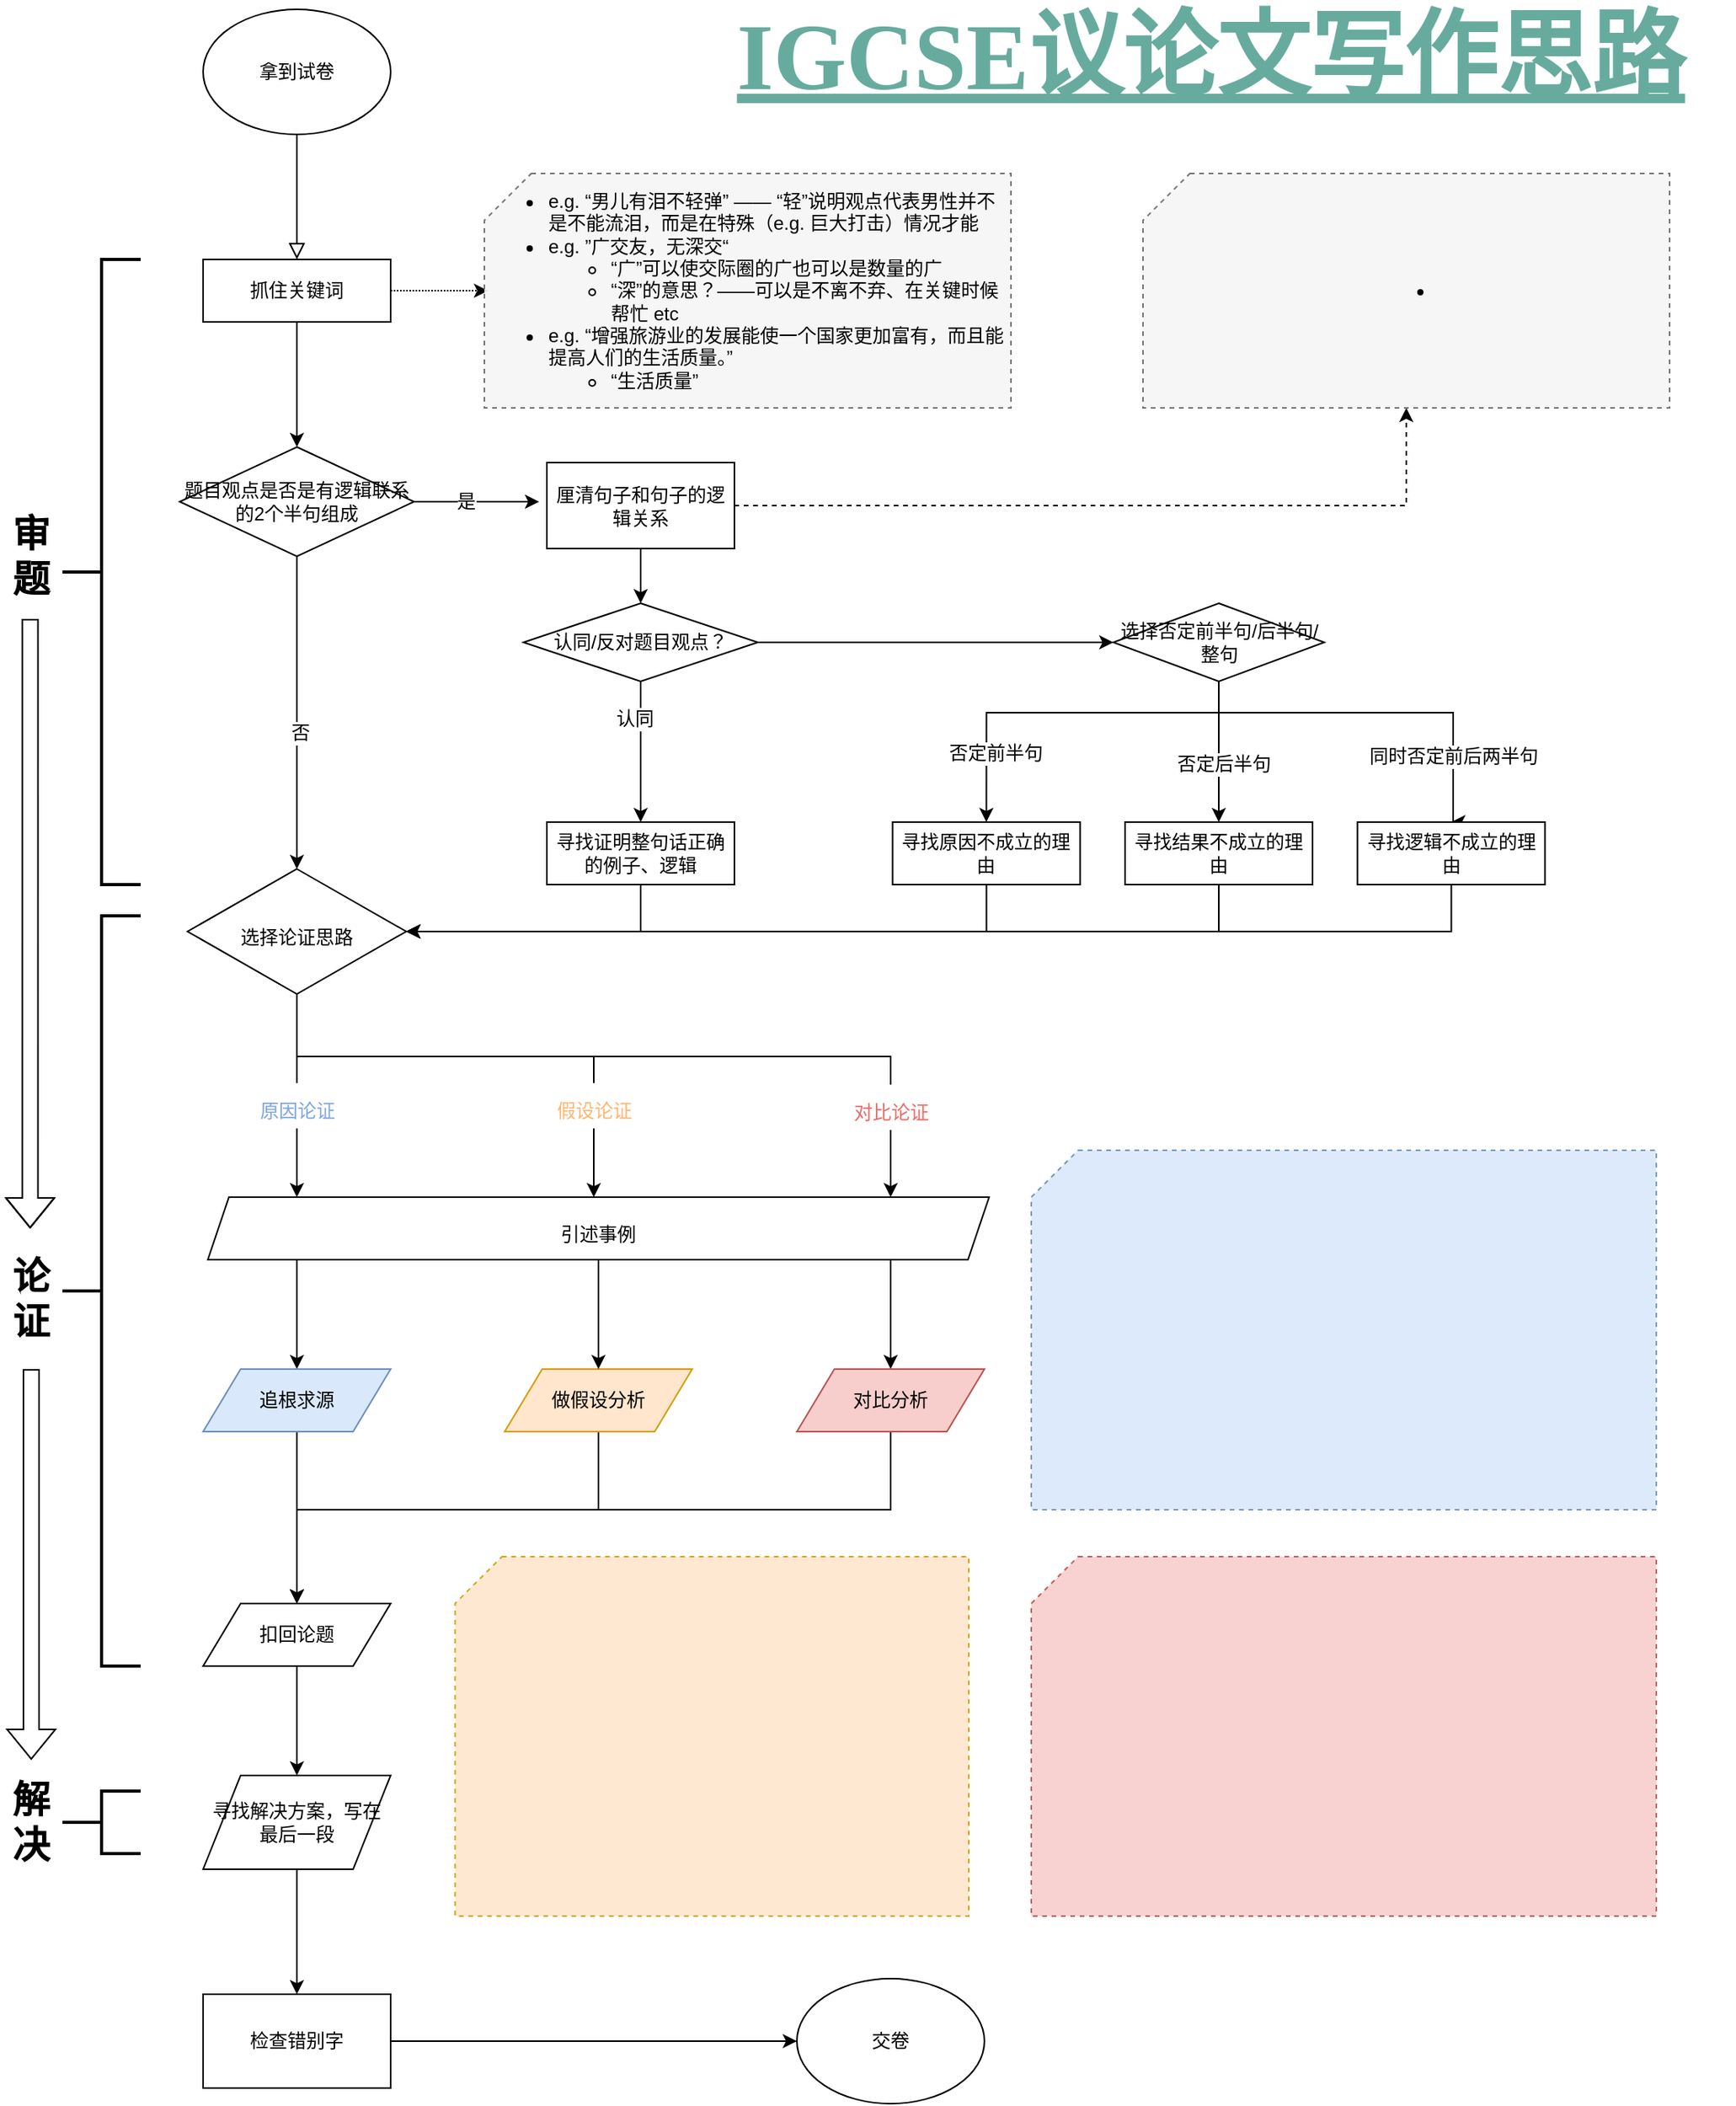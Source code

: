 <mxfile version="12.7.9" type="github">
  <diagram id="C5RBs43oDa-KdzZeNtuy" name="Page-1">
    <mxGraphModel dx="1774" dy="1056" grid="1" gridSize="10" guides="1" tooltips="1" connect="1" arrows="1" fold="1" page="1" pageScale="1" pageWidth="1169" pageHeight="1654" math="0" shadow="0">
      <root>
        <mxCell id="WIyWlLk6GJQsqaUBKTNV-0" />
        <mxCell id="WIyWlLk6GJQsqaUBKTNV-1" parent="WIyWlLk6GJQsqaUBKTNV-0" />
        <mxCell id="WIyWlLk6GJQsqaUBKTNV-2" value="" style="rounded=0;html=1;jettySize=auto;orthogonalLoop=1;fontSize=11;endArrow=block;endFill=0;endSize=8;strokeWidth=1;shadow=0;labelBackgroundColor=none;edgeStyle=orthogonalEdgeStyle;" parent="WIyWlLk6GJQsqaUBKTNV-1" edge="1">
          <mxGeometry relative="1" as="geometry">
            <mxPoint x="220" y="120" as="sourcePoint" />
            <mxPoint x="220" y="200" as="targetPoint" />
          </mxGeometry>
        </mxCell>
        <mxCell id="fNBgP7wJLayAHlmzlizY-0" value="拿到试卷" style="ellipse;whiteSpace=wrap;html=1;" vertex="1" parent="WIyWlLk6GJQsqaUBKTNV-1">
          <mxGeometry x="160" y="40" width="120" height="80" as="geometry" />
        </mxCell>
        <mxCell id="fNBgP7wJLayAHlmzlizY-6" value="" style="edgeStyle=orthogonalEdgeStyle;rounded=0;orthogonalLoop=1;jettySize=auto;html=1;" edge="1" parent="WIyWlLk6GJQsqaUBKTNV-1" source="fNBgP7wJLayAHlmzlizY-3">
          <mxGeometry relative="1" as="geometry">
            <mxPoint x="220" y="320" as="targetPoint" />
          </mxGeometry>
        </mxCell>
        <mxCell id="fNBgP7wJLayAHlmzlizY-138" style="edgeStyle=orthogonalEdgeStyle;rounded=0;orthogonalLoop=1;jettySize=auto;html=1;entryX=0.007;entryY=0.5;entryDx=0;entryDy=0;entryPerimeter=0;fontSize=12;fontColor=#EA6B66;dashed=1;dashPattern=1 1;" edge="1" parent="WIyWlLk6GJQsqaUBKTNV-1" source="fNBgP7wJLayAHlmzlizY-3" target="fNBgP7wJLayAHlmzlizY-136">
          <mxGeometry relative="1" as="geometry" />
        </mxCell>
        <mxCell id="fNBgP7wJLayAHlmzlizY-3" value="抓住关键词" style="rounded=0;whiteSpace=wrap;html=1;" vertex="1" parent="WIyWlLk6GJQsqaUBKTNV-1">
          <mxGeometry x="160" y="200" width="120" height="40" as="geometry" />
        </mxCell>
        <mxCell id="fNBgP7wJLayAHlmzlizY-9" value="" style="edgeStyle=orthogonalEdgeStyle;rounded=0;orthogonalLoop=1;jettySize=auto;html=1;" edge="1" parent="WIyWlLk6GJQsqaUBKTNV-1" source="fNBgP7wJLayAHlmzlizY-7">
          <mxGeometry relative="1" as="geometry">
            <mxPoint x="375.0" y="355" as="targetPoint" />
          </mxGeometry>
        </mxCell>
        <mxCell id="fNBgP7wJLayAHlmzlizY-14" value="是" style="text;html=1;align=center;verticalAlign=middle;resizable=0;points=[];labelBackgroundColor=#ffffff;" vertex="1" connectable="0" parent="fNBgP7wJLayAHlmzlizY-9">
          <mxGeometry x="-0.175" relative="1" as="geometry">
            <mxPoint as="offset" />
          </mxGeometry>
        </mxCell>
        <mxCell id="fNBgP7wJLayAHlmzlizY-12" value="" style="edgeStyle=orthogonalEdgeStyle;rounded=0;orthogonalLoop=1;jettySize=auto;html=1;entryX=0.5;entryY=0;entryDx=0;entryDy=0;" edge="1" parent="WIyWlLk6GJQsqaUBKTNV-1" source="fNBgP7wJLayAHlmzlizY-7" target="fNBgP7wJLayAHlmzlizY-26">
          <mxGeometry relative="1" as="geometry">
            <mxPoint x="220" y="470" as="targetPoint" />
          </mxGeometry>
        </mxCell>
        <mxCell id="fNBgP7wJLayAHlmzlizY-13" value="否" style="text;html=1;align=center;verticalAlign=middle;resizable=0;points=[];labelBackgroundColor=#ffffff;" vertex="1" connectable="0" parent="fNBgP7wJLayAHlmzlizY-12">
          <mxGeometry x="0.125" y="2" relative="1" as="geometry">
            <mxPoint as="offset" />
          </mxGeometry>
        </mxCell>
        <mxCell id="fNBgP7wJLayAHlmzlizY-7" value="题目观点是否是有逻辑联系的2个半句组成" style="rhombus;whiteSpace=wrap;html=1;align=center;verticalAlign=middle;" vertex="1" parent="WIyWlLk6GJQsqaUBKTNV-1">
          <mxGeometry x="145" y="320" width="150" height="70" as="geometry" />
        </mxCell>
        <mxCell id="fNBgP7wJLayAHlmzlizY-93" value="" style="edgeStyle=orthogonalEdgeStyle;rounded=0;orthogonalLoop=1;jettySize=auto;html=1;fontSize=12;entryX=0.5;entryY=0;entryDx=0;entryDy=0;" edge="1" parent="WIyWlLk6GJQsqaUBKTNV-1" source="fNBgP7wJLayAHlmzlizY-15" target="fNBgP7wJLayAHlmzlizY-94">
          <mxGeometry relative="1" as="geometry">
            <mxPoint x="440" y="450" as="targetPoint" />
          </mxGeometry>
        </mxCell>
        <mxCell id="fNBgP7wJLayAHlmzlizY-122" style="edgeStyle=orthogonalEdgeStyle;rounded=0;orthogonalLoop=1;jettySize=auto;html=1;dashed=1;fontSize=12;fontColor=#EA6B66;entryX=0.5;entryY=1;entryDx=0;entryDy=0;entryPerimeter=0;" edge="1" parent="WIyWlLk6GJQsqaUBKTNV-1" source="fNBgP7wJLayAHlmzlizY-15" target="fNBgP7wJLayAHlmzlizY-139">
          <mxGeometry relative="1" as="geometry">
            <mxPoint x="980" y="270" as="targetPoint" />
          </mxGeometry>
        </mxCell>
        <mxCell id="fNBgP7wJLayAHlmzlizY-15" value="厘清句子和句子的逻辑关系" style="rounded=0;whiteSpace=wrap;html=1;align=center;" vertex="1" parent="WIyWlLk6GJQsqaUBKTNV-1">
          <mxGeometry x="380" y="330" width="120" height="55" as="geometry" />
        </mxCell>
        <mxCell id="fNBgP7wJLayAHlmzlizY-16" value="" style="strokeWidth=2;html=1;shape=mxgraph.flowchart.annotation_2;align=left;labelPosition=right;pointerEvents=1;" vertex="1" parent="WIyWlLk6GJQsqaUBKTNV-1">
          <mxGeometry x="70" y="200" width="50" height="400" as="geometry" />
        </mxCell>
        <mxCell id="fNBgP7wJLayAHlmzlizY-126" style="edgeStyle=orthogonalEdgeStyle;rounded=0;orthogonalLoop=1;jettySize=auto;html=1;fontSize=12;fontColor=#EA6B66;shape=flexArrow;" edge="1" parent="WIyWlLk6GJQsqaUBKTNV-1">
          <mxGeometry relative="1" as="geometry">
            <mxPoint x="49.29" y="820" as="targetPoint" />
            <mxPoint x="49.29" y="430" as="sourcePoint" />
            <Array as="points">
              <mxPoint x="49.29" y="460" />
              <mxPoint x="49.29" y="460" />
            </Array>
          </mxGeometry>
        </mxCell>
        <mxCell id="fNBgP7wJLayAHlmzlizY-19" value="审题" style="text;html=1;strokeColor=none;fillColor=none;align=center;verticalAlign=middle;whiteSpace=wrap;rounded=0;fontStyle=1;fontSize=24;" vertex="1" parent="WIyWlLk6GJQsqaUBKTNV-1">
          <mxGeometry x="30" y="380" width="40" height="20" as="geometry" />
        </mxCell>
        <mxCell id="fNBgP7wJLayAHlmzlizY-24" value="" style="strokeWidth=2;html=1;shape=mxgraph.flowchart.annotation_2;align=left;labelPosition=right;pointerEvents=1;" vertex="1" parent="WIyWlLk6GJQsqaUBKTNV-1">
          <mxGeometry x="70" y="620" width="50" height="480" as="geometry" />
        </mxCell>
        <mxCell id="fNBgP7wJLayAHlmzlizY-130" style="edgeStyle=orthogonalEdgeStyle;shape=flexArrow;rounded=0;orthogonalLoop=1;jettySize=auto;html=1;fontSize=12;fontColor=#EA6B66;" edge="1" parent="WIyWlLk6GJQsqaUBKTNV-1">
          <mxGeometry relative="1" as="geometry">
            <mxPoint x="50" y="1160" as="targetPoint" />
            <mxPoint x="50" y="910" as="sourcePoint" />
          </mxGeometry>
        </mxCell>
        <mxCell id="fNBgP7wJLayAHlmzlizY-25" value="论证" style="text;html=1;strokeColor=none;fillColor=none;align=center;verticalAlign=middle;whiteSpace=wrap;rounded=0;fontStyle=1;fontSize=24;" vertex="1" parent="WIyWlLk6GJQsqaUBKTNV-1">
          <mxGeometry x="30" y="855" width="40" height="20" as="geometry" />
        </mxCell>
        <mxCell id="fNBgP7wJLayAHlmzlizY-28" value="" style="edgeStyle=orthogonalEdgeStyle;rounded=0;orthogonalLoop=1;jettySize=auto;html=1;fontSize=24;" edge="1" parent="WIyWlLk6GJQsqaUBKTNV-1" source="fNBgP7wJLayAHlmzlizY-26" target="fNBgP7wJLayAHlmzlizY-35">
          <mxGeometry relative="1" as="geometry">
            <mxPoint x="330" y="790" as="targetPoint" />
            <Array as="points">
              <mxPoint x="220" y="710" />
              <mxPoint x="410" y="710" />
            </Array>
          </mxGeometry>
        </mxCell>
        <mxCell id="fNBgP7wJLayAHlmzlizY-32" value="&lt;font style=&quot;font-size: 12px&quot;&gt;假设论证&lt;/font&gt;" style="text;html=1;align=center;verticalAlign=middle;resizable=0;points=[];labelBackgroundColor=#ffffff;fontSize=24;fontColor=#FFB570;" vertex="1" connectable="0" parent="fNBgP7wJLayAHlmzlizY-28">
          <mxGeometry x="0.583" y="-2" relative="1" as="geometry">
            <mxPoint x="2" y="6.9" as="offset" />
          </mxGeometry>
        </mxCell>
        <mxCell id="fNBgP7wJLayAHlmzlizY-29" style="edgeStyle=orthogonalEdgeStyle;rounded=0;orthogonalLoop=1;jettySize=auto;html=1;fontSize=24;" edge="1" parent="WIyWlLk6GJQsqaUBKTNV-1" source="fNBgP7wJLayAHlmzlizY-26" target="fNBgP7wJLayAHlmzlizY-35">
          <mxGeometry relative="1" as="geometry">
            <mxPoint x="220" y="790" as="targetPoint" />
            <Array as="points">
              <mxPoint x="220" y="770" />
              <mxPoint x="220" y="770" />
            </Array>
          </mxGeometry>
        </mxCell>
        <mxCell id="fNBgP7wJLayAHlmzlizY-31" value="&lt;font style=&quot;font-size: 12px&quot;&gt;原因论证&lt;/font&gt;" style="text;html=1;align=center;verticalAlign=middle;resizable=0;points=[];labelBackgroundColor=#ffffff;fontSize=24;fontColor=#7EA6E0;" vertex="1" connectable="0" parent="fNBgP7wJLayAHlmzlizY-29">
          <mxGeometry x="0.033" y="1" relative="1" as="geometry">
            <mxPoint x="-1" y="3.33" as="offset" />
          </mxGeometry>
        </mxCell>
        <mxCell id="fNBgP7wJLayAHlmzlizY-30" style="edgeStyle=orthogonalEdgeStyle;rounded=0;orthogonalLoop=1;jettySize=auto;html=1;fontSize=24;" edge="1" parent="WIyWlLk6GJQsqaUBKTNV-1" source="fNBgP7wJLayAHlmzlizY-26" target="fNBgP7wJLayAHlmzlizY-35">
          <mxGeometry relative="1" as="geometry">
            <mxPoint x="440" y="790" as="targetPoint" />
            <Array as="points">
              <mxPoint x="220" y="710" />
              <mxPoint x="600" y="710" />
            </Array>
          </mxGeometry>
        </mxCell>
        <mxCell id="fNBgP7wJLayAHlmzlizY-33" value="&lt;font style=&quot;font-size: 12px&quot;&gt;对比论证&lt;/font&gt;" style="text;html=1;align=center;verticalAlign=middle;resizable=0;points=[];labelBackgroundColor=#ffffff;fontSize=24;fontColor=#EA6B66;" vertex="1" connectable="0" parent="fNBgP7wJLayAHlmzlizY-30">
          <mxGeometry x="0.659" y="1" relative="1" as="geometry">
            <mxPoint x="-1" y="28.97" as="offset" />
          </mxGeometry>
        </mxCell>
        <mxCell id="fNBgP7wJLayAHlmzlizY-26" value="&lt;font style=&quot;font-size: 12px&quot;&gt;选择论证思路&lt;/font&gt;" style="rhombus;whiteSpace=wrap;html=1;fontSize=24;align=center;" vertex="1" parent="WIyWlLk6GJQsqaUBKTNV-1">
          <mxGeometry x="150" y="590" width="140" height="80" as="geometry" />
        </mxCell>
        <mxCell id="fNBgP7wJLayAHlmzlizY-38" value="" style="edgeStyle=orthogonalEdgeStyle;rounded=0;orthogonalLoop=1;jettySize=auto;html=1;fontSize=24;entryX=0.5;entryY=0;entryDx=0;entryDy=0;" edge="1" parent="WIyWlLk6GJQsqaUBKTNV-1" source="fNBgP7wJLayAHlmzlizY-35" target="fNBgP7wJLayAHlmzlizY-66">
          <mxGeometry relative="1" as="geometry">
            <mxPoint x="220.0" y="936.429" as="targetPoint" />
            <Array as="points">
              <mxPoint x="220" y="800" />
            </Array>
          </mxGeometry>
        </mxCell>
        <mxCell id="fNBgP7wJLayAHlmzlizY-75" style="edgeStyle=orthogonalEdgeStyle;rounded=0;orthogonalLoop=1;jettySize=auto;html=1;fontSize=12;" edge="1" parent="WIyWlLk6GJQsqaUBKTNV-1" source="fNBgP7wJLayAHlmzlizY-35" target="fNBgP7wJLayAHlmzlizY-74">
          <mxGeometry relative="1" as="geometry">
            <Array as="points">
              <mxPoint x="600" y="890" />
              <mxPoint x="600" y="890" />
            </Array>
          </mxGeometry>
        </mxCell>
        <mxCell id="fNBgP7wJLayAHlmzlizY-35" value="&lt;font style=&quot;font-size: 12px&quot;&gt;引述事例&lt;/font&gt;" style="shape=parallelogram;perimeter=parallelogramPerimeter;whiteSpace=wrap;html=1;fontSize=24;align=center;size=0.027;" vertex="1" parent="WIyWlLk6GJQsqaUBKTNV-1">
          <mxGeometry x="163" y="800" width="500" height="40" as="geometry" />
        </mxCell>
        <mxCell id="fNBgP7wJLayAHlmzlizY-71" style="edgeStyle=orthogonalEdgeStyle;rounded=0;orthogonalLoop=1;jettySize=auto;html=1;exitX=0.5;exitY=1;exitDx=0;exitDy=0;entryX=0.5;entryY=0;entryDx=0;entryDy=0;fontSize=12;" edge="1" parent="WIyWlLk6GJQsqaUBKTNV-1" source="fNBgP7wJLayAHlmzlizY-66">
          <mxGeometry relative="1" as="geometry">
            <mxPoint x="220.0" y="1060" as="targetPoint" />
          </mxGeometry>
        </mxCell>
        <mxCell id="fNBgP7wJLayAHlmzlizY-66" value="&lt;span style=&quot;white-space: normal&quot;&gt;追根求源&lt;/span&gt;" style="shape=parallelogram;perimeter=parallelogramPerimeter;whiteSpace=wrap;html=1;fontSize=12;align=center;fillColor=#dae8fc;strokeColor=#6c8ebf;" vertex="1" parent="WIyWlLk6GJQsqaUBKTNV-1">
          <mxGeometry x="160" y="910" width="120" height="40" as="geometry" />
        </mxCell>
        <mxCell id="fNBgP7wJLayAHlmzlizY-76" style="edgeStyle=orthogonalEdgeStyle;rounded=0;orthogonalLoop=1;jettySize=auto;html=1;entryX=0.5;entryY=0;entryDx=0;entryDy=0;fontSize=12;" edge="1" parent="WIyWlLk6GJQsqaUBKTNV-1" source="fNBgP7wJLayAHlmzlizY-72">
          <mxGeometry relative="1" as="geometry">
            <mxPoint x="220.0" y="1060" as="targetPoint" />
            <Array as="points">
              <mxPoint x="413" y="1000" />
              <mxPoint x="220" y="1000" />
            </Array>
          </mxGeometry>
        </mxCell>
        <mxCell id="fNBgP7wJLayAHlmzlizY-72" value="&lt;span style=&quot;white-space: normal&quot;&gt;做假设分析&lt;/span&gt;" style="shape=parallelogram;perimeter=parallelogramPerimeter;whiteSpace=wrap;html=1;fontSize=12;align=center;fillColor=#ffe6cc;strokeColor=#d79b00;" vertex="1" parent="WIyWlLk6GJQsqaUBKTNV-1">
          <mxGeometry x="353" y="910" width="120" height="40" as="geometry" />
        </mxCell>
        <mxCell id="fNBgP7wJLayAHlmzlizY-73" value="" style="edgeStyle=orthogonalEdgeStyle;rounded=0;orthogonalLoop=1;jettySize=auto;html=1;fontSize=24;entryX=0.5;entryY=0;entryDx=0;entryDy=0;" edge="1" parent="WIyWlLk6GJQsqaUBKTNV-1" source="fNBgP7wJLayAHlmzlizY-35" target="fNBgP7wJLayAHlmzlizY-72">
          <mxGeometry relative="1" as="geometry">
            <mxPoint x="410.0" y="840" as="sourcePoint" />
            <mxPoint x="410.0" y="930" as="targetPoint" />
            <Array as="points" />
          </mxGeometry>
        </mxCell>
        <mxCell id="fNBgP7wJLayAHlmzlizY-77" style="edgeStyle=orthogonalEdgeStyle;rounded=0;orthogonalLoop=1;jettySize=auto;html=1;fontSize=12;" edge="1" parent="WIyWlLk6GJQsqaUBKTNV-1" source="fNBgP7wJLayAHlmzlizY-74">
          <mxGeometry relative="1" as="geometry">
            <mxPoint x="220" y="1060" as="targetPoint" />
            <Array as="points">
              <mxPoint x="600" y="1000" />
              <mxPoint x="220" y="1000" />
            </Array>
          </mxGeometry>
        </mxCell>
        <mxCell id="fNBgP7wJLayAHlmzlizY-74" value="&lt;span style=&quot;white-space: normal&quot;&gt;对比分析&lt;/span&gt;" style="shape=parallelogram;perimeter=parallelogramPerimeter;whiteSpace=wrap;html=1;fontSize=12;align=center;fillColor=#f8cecc;strokeColor=#b85450;" vertex="1" parent="WIyWlLk6GJQsqaUBKTNV-1">
          <mxGeometry x="540" y="910" width="120" height="40" as="geometry" />
        </mxCell>
        <mxCell id="fNBgP7wJLayAHlmzlizY-79" style="edgeStyle=orthogonalEdgeStyle;rounded=0;orthogonalLoop=1;jettySize=auto;html=1;exitX=0.5;exitY=1;exitDx=0;exitDy=0;fontSize=12;" edge="1" parent="WIyWlLk6GJQsqaUBKTNV-1" source="fNBgP7wJLayAHlmzlizY-78">
          <mxGeometry relative="1" as="geometry">
            <mxPoint x="220.0" y="1170" as="targetPoint" />
          </mxGeometry>
        </mxCell>
        <mxCell id="fNBgP7wJLayAHlmzlizY-78" value="扣回论题" style="shape=parallelogram;perimeter=parallelogramPerimeter;whiteSpace=wrap;html=1;fontSize=12;align=center;" vertex="1" parent="WIyWlLk6GJQsqaUBKTNV-1">
          <mxGeometry x="160" y="1060" width="120" height="40" as="geometry" />
        </mxCell>
        <mxCell id="fNBgP7wJLayAHlmzlizY-131" style="edgeStyle=orthogonalEdgeStyle;rounded=0;orthogonalLoop=1;jettySize=auto;html=1;entryX=0.5;entryY=0;entryDx=0;entryDy=0;fontSize=12;fontColor=#EA6B66;" edge="1" parent="WIyWlLk6GJQsqaUBKTNV-1" source="fNBgP7wJLayAHlmzlizY-80" target="fNBgP7wJLayAHlmzlizY-85">
          <mxGeometry relative="1" as="geometry" />
        </mxCell>
        <mxCell id="fNBgP7wJLayAHlmzlizY-80" value="&lt;span style=&quot;white-space: normal&quot;&gt;寻找解决方案，写在最后一段&lt;/span&gt;" style="shape=parallelogram;perimeter=parallelogramPerimeter;whiteSpace=wrap;html=1;fontSize=12;align=center;" vertex="1" parent="WIyWlLk6GJQsqaUBKTNV-1">
          <mxGeometry x="160" y="1170" width="120" height="60" as="geometry" />
        </mxCell>
        <mxCell id="fNBgP7wJLayAHlmzlizY-84" value="交卷" style="ellipse;whiteSpace=wrap;html=1;fontSize=12;align=center;" vertex="1" parent="WIyWlLk6GJQsqaUBKTNV-1">
          <mxGeometry x="540" y="1300" width="120" height="80" as="geometry" />
        </mxCell>
        <mxCell id="fNBgP7wJLayAHlmzlizY-117" style="edgeStyle=orthogonalEdgeStyle;rounded=0;orthogonalLoop=1;jettySize=auto;html=1;fontSize=12;" edge="1" parent="WIyWlLk6GJQsqaUBKTNV-1" source="fNBgP7wJLayAHlmzlizY-85" target="fNBgP7wJLayAHlmzlizY-84">
          <mxGeometry relative="1" as="geometry" />
        </mxCell>
        <mxCell id="fNBgP7wJLayAHlmzlizY-85" value="检查错别字" style="rounded=0;whiteSpace=wrap;html=1;fontSize=12;align=center;" vertex="1" parent="WIyWlLk6GJQsqaUBKTNV-1">
          <mxGeometry x="160" y="1310" width="120" height="60" as="geometry" />
        </mxCell>
        <mxCell id="fNBgP7wJLayAHlmzlizY-98" style="edgeStyle=orthogonalEdgeStyle;rounded=0;orthogonalLoop=1;jettySize=auto;html=1;entryX=0.5;entryY=0;entryDx=0;entryDy=0;fontSize=12;" edge="1" parent="WIyWlLk6GJQsqaUBKTNV-1" source="fNBgP7wJLayAHlmzlizY-94" target="fNBgP7wJLayAHlmzlizY-97">
          <mxGeometry relative="1" as="geometry" />
        </mxCell>
        <mxCell id="fNBgP7wJLayAHlmzlizY-99" value="认同" style="text;html=1;align=center;verticalAlign=middle;resizable=0;points=[];labelBackgroundColor=#ffffff;fontSize=12;" vertex="1" connectable="0" parent="fNBgP7wJLayAHlmzlizY-98">
          <mxGeometry x="-0.474" y="-4" relative="1" as="geometry">
            <mxPoint as="offset" />
          </mxGeometry>
        </mxCell>
        <mxCell id="fNBgP7wJLayAHlmzlizY-102" value="" style="edgeStyle=orthogonalEdgeStyle;rounded=0;orthogonalLoop=1;jettySize=auto;html=1;fontSize=12;" edge="1" parent="WIyWlLk6GJQsqaUBKTNV-1" source="fNBgP7wJLayAHlmzlizY-94" target="fNBgP7wJLayAHlmzlizY-101">
          <mxGeometry relative="1" as="geometry" />
        </mxCell>
        <mxCell id="fNBgP7wJLayAHlmzlizY-94" value="认同/反对题目观点？" style="rhombus;whiteSpace=wrap;html=1;fontSize=12;align=center;" vertex="1" parent="WIyWlLk6GJQsqaUBKTNV-1">
          <mxGeometry x="365" y="420" width="150" height="50" as="geometry" />
        </mxCell>
        <mxCell id="fNBgP7wJLayAHlmzlizY-106" style="edgeStyle=orthogonalEdgeStyle;rounded=0;orthogonalLoop=1;jettySize=auto;html=1;entryX=0.5;entryY=0;entryDx=0;entryDy=0;fontSize=12;" edge="1" parent="WIyWlLk6GJQsqaUBKTNV-1" source="fNBgP7wJLayAHlmzlizY-101" target="fNBgP7wJLayAHlmzlizY-103">
          <mxGeometry relative="1" as="geometry">
            <Array as="points">
              <mxPoint x="810" y="490" />
              <mxPoint x="661" y="490" />
            </Array>
          </mxGeometry>
        </mxCell>
        <mxCell id="fNBgP7wJLayAHlmzlizY-109" value="否定前半句" style="text;html=1;align=center;verticalAlign=middle;resizable=0;points=[];labelBackgroundColor=#ffffff;fontSize=12;" vertex="1" connectable="0" parent="fNBgP7wJLayAHlmzlizY-106">
          <mxGeometry x="0.631" y="5" relative="1" as="geometry">
            <mxPoint as="offset" />
          </mxGeometry>
        </mxCell>
        <mxCell id="fNBgP7wJLayAHlmzlizY-107" style="edgeStyle=orthogonalEdgeStyle;rounded=0;orthogonalLoop=1;jettySize=auto;html=1;entryX=0.5;entryY=0;entryDx=0;entryDy=0;fontSize=12;" edge="1" parent="WIyWlLk6GJQsqaUBKTNV-1" source="fNBgP7wJLayAHlmzlizY-101" target="fNBgP7wJLayAHlmzlizY-104">
          <mxGeometry relative="1" as="geometry">
            <Array as="points">
              <mxPoint x="810" y="540" />
              <mxPoint x="810" y="540" />
            </Array>
          </mxGeometry>
        </mxCell>
        <mxCell id="fNBgP7wJLayAHlmzlizY-110" value="否定后半句" style="text;html=1;align=center;verticalAlign=middle;resizable=0;points=[];labelBackgroundColor=#ffffff;fontSize=12;" vertex="1" connectable="0" parent="fNBgP7wJLayAHlmzlizY-107">
          <mxGeometry x="0.181" y="3" relative="1" as="geometry">
            <mxPoint as="offset" />
          </mxGeometry>
        </mxCell>
        <mxCell id="fNBgP7wJLayAHlmzlizY-108" style="edgeStyle=orthogonalEdgeStyle;rounded=0;orthogonalLoop=1;jettySize=auto;html=1;entryX=0.5;entryY=0;entryDx=0;entryDy=0;fontSize=12;" edge="1" parent="WIyWlLk6GJQsqaUBKTNV-1" source="fNBgP7wJLayAHlmzlizY-101" target="fNBgP7wJLayAHlmzlizY-105">
          <mxGeometry relative="1" as="geometry">
            <Array as="points">
              <mxPoint x="810" y="490" />
              <mxPoint x="960" y="490" />
            </Array>
          </mxGeometry>
        </mxCell>
        <mxCell id="fNBgP7wJLayAHlmzlizY-111" value="同时否定前后两半句" style="text;html=1;align=center;verticalAlign=middle;resizable=0;points=[];labelBackgroundColor=#ffffff;fontSize=12;" vertex="1" connectable="0" parent="fNBgP7wJLayAHlmzlizY-108">
          <mxGeometry x="0.637" relative="1" as="geometry">
            <mxPoint as="offset" />
          </mxGeometry>
        </mxCell>
        <mxCell id="fNBgP7wJLayAHlmzlizY-101" value="选择否定前半句/后半句/整句" style="rhombus;whiteSpace=wrap;html=1;fontSize=12;align=center;" vertex="1" parent="WIyWlLk6GJQsqaUBKTNV-1">
          <mxGeometry x="742.5" y="420" width="135" height="50" as="geometry" />
        </mxCell>
        <mxCell id="fNBgP7wJLayAHlmzlizY-100" style="edgeStyle=orthogonalEdgeStyle;rounded=0;orthogonalLoop=1;jettySize=auto;html=1;entryX=1;entryY=0.5;entryDx=0;entryDy=0;fontSize=12;" edge="1" parent="WIyWlLk6GJQsqaUBKTNV-1" source="fNBgP7wJLayAHlmzlizY-97" target="fNBgP7wJLayAHlmzlizY-26">
          <mxGeometry relative="1" as="geometry">
            <Array as="points">
              <mxPoint x="440" y="630" />
            </Array>
          </mxGeometry>
        </mxCell>
        <mxCell id="fNBgP7wJLayAHlmzlizY-97" value="寻找证明整句话正确的例子、逻辑" style="rounded=0;whiteSpace=wrap;html=1;fontSize=12;align=center;" vertex="1" parent="WIyWlLk6GJQsqaUBKTNV-1">
          <mxGeometry x="380" y="560" width="120" height="40" as="geometry" />
        </mxCell>
        <mxCell id="fNBgP7wJLayAHlmzlizY-112" style="edgeStyle=orthogonalEdgeStyle;rounded=0;orthogonalLoop=1;jettySize=auto;html=1;entryX=1;entryY=0.5;entryDx=0;entryDy=0;fontSize=12;" edge="1" parent="WIyWlLk6GJQsqaUBKTNV-1" source="fNBgP7wJLayAHlmzlizY-103" target="fNBgP7wJLayAHlmzlizY-26">
          <mxGeometry relative="1" as="geometry">
            <Array as="points">
              <mxPoint x="661" y="630" />
            </Array>
          </mxGeometry>
        </mxCell>
        <mxCell id="fNBgP7wJLayAHlmzlizY-103" value="寻找原因不成立的理由" style="rounded=0;whiteSpace=wrap;html=1;fontSize=12;align=center;" vertex="1" parent="WIyWlLk6GJQsqaUBKTNV-1">
          <mxGeometry x="601.25" y="560" width="120" height="40" as="geometry" />
        </mxCell>
        <mxCell id="fNBgP7wJLayAHlmzlizY-113" style="edgeStyle=orthogonalEdgeStyle;rounded=0;orthogonalLoop=1;jettySize=auto;html=1;entryX=1;entryY=0.5;entryDx=0;entryDy=0;fontSize=12;" edge="1" parent="WIyWlLk6GJQsqaUBKTNV-1" source="fNBgP7wJLayAHlmzlizY-104" target="fNBgP7wJLayAHlmzlizY-26">
          <mxGeometry relative="1" as="geometry">
            <Array as="points">
              <mxPoint x="810" y="630" />
            </Array>
          </mxGeometry>
        </mxCell>
        <mxCell id="fNBgP7wJLayAHlmzlizY-104" value="寻找结果不成立的理由" style="rounded=0;whiteSpace=wrap;html=1;fontSize=12;align=center;" vertex="1" parent="WIyWlLk6GJQsqaUBKTNV-1">
          <mxGeometry x="750" y="560" width="120" height="40" as="geometry" />
        </mxCell>
        <mxCell id="fNBgP7wJLayAHlmzlizY-114" style="edgeStyle=orthogonalEdgeStyle;rounded=0;orthogonalLoop=1;jettySize=auto;html=1;entryX=1;entryY=0.5;entryDx=0;entryDy=0;fontSize=12;" edge="1" parent="WIyWlLk6GJQsqaUBKTNV-1" source="fNBgP7wJLayAHlmzlizY-105" target="fNBgP7wJLayAHlmzlizY-26">
          <mxGeometry relative="1" as="geometry">
            <Array as="points">
              <mxPoint x="959" y="630" />
            </Array>
          </mxGeometry>
        </mxCell>
        <mxCell id="fNBgP7wJLayAHlmzlizY-105" value="寻找逻辑不成立的理由" style="rounded=0;whiteSpace=wrap;html=1;fontSize=12;align=center;" vertex="1" parent="WIyWlLk6GJQsqaUBKTNV-1">
          <mxGeometry x="898.75" y="560" width="120" height="40" as="geometry" />
        </mxCell>
        <mxCell id="fNBgP7wJLayAHlmzlizY-127" value="" style="strokeWidth=2;html=1;shape=mxgraph.flowchart.annotation_2;align=left;labelPosition=right;pointerEvents=1;" vertex="1" parent="WIyWlLk6GJQsqaUBKTNV-1">
          <mxGeometry x="70" y="1180" width="50" height="40" as="geometry" />
        </mxCell>
        <mxCell id="fNBgP7wJLayAHlmzlizY-128" value="解决" style="text;html=1;strokeColor=none;fillColor=none;align=center;verticalAlign=middle;whiteSpace=wrap;rounded=0;fontStyle=1;fontSize=24;" vertex="1" parent="WIyWlLk6GJQsqaUBKTNV-1">
          <mxGeometry x="30" y="1190" width="40" height="20" as="geometry" />
        </mxCell>
        <mxCell id="fNBgP7wJLayAHlmzlizY-136" value="&lt;ul style=&quot;color: rgb(0 , 0 , 0) ; text-align: left ; white-space: normal&quot;&gt;&lt;li&gt;e.g. “男儿有泪不轻弹” —— “轻”说明观点代表男性并不是不能流泪，而是在特殊（e.g. 巨大打击）情况才能&lt;/li&gt;&lt;li&gt;e.g. ”广交友，无深交“&amp;nbsp;&lt;/li&gt;&lt;ul&gt;&lt;li&gt;“广”可以使交际圈的广也可以是数量的广&lt;/li&gt;&lt;li&gt;“深”的意思？——可以是不离不弃、在关键时候帮忙 etc&lt;/li&gt;&lt;/ul&gt;&lt;li&gt;e.g. “增强旅游业的发展能使一个国家更加富有，而且能提高人们的生活质量。”&lt;/li&gt;&lt;ul&gt;&lt;li&gt;“生活质量”&lt;/li&gt;&lt;/ul&gt;&lt;/ul&gt;" style="shape=card;whiteSpace=wrap;html=1;shadow=0;dashed=1;fontSize=12;fontColor=#333333;align=center;opacity=90;rounded=0;comic=0;fillColor=#f5f5f5;strokeColor=#666666;" vertex="1" parent="WIyWlLk6GJQsqaUBKTNV-1">
          <mxGeometry x="340" y="145" width="337" height="150" as="geometry" />
        </mxCell>
        <mxCell id="fNBgP7wJLayAHlmzlizY-139" value="&lt;ul style=&quot;color: rgb(0 , 0 , 0) ; text-align: left ; white-space: normal&quot;&gt;&lt;li&gt;&lt;br&gt;&lt;/li&gt;&lt;/ul&gt;" style="shape=card;whiteSpace=wrap;html=1;shadow=0;dashed=1;fontSize=12;fontColor=#333333;align=center;opacity=90;rounded=0;comic=0;fillColor=#f5f5f5;strokeColor=#666666;" vertex="1" parent="WIyWlLk6GJQsqaUBKTNV-1">
          <mxGeometry x="761.5" y="145" width="337" height="150" as="geometry" />
        </mxCell>
        <mxCell id="fNBgP7wJLayAHlmzlizY-142" value="IGCSE议论文写作思路" style="text;html=1;strokeColor=none;fillColor=none;align=center;verticalAlign=middle;whiteSpace=wrap;rounded=0;shadow=0;dashed=1;comic=0;fontSize=60;fontColor=#67AB9F;opacity=90;fontStyle=5;fontFamily=Lucida Console;" vertex="1" parent="WIyWlLk6GJQsqaUBKTNV-1">
          <mxGeometry x="470" y="60" width="670" height="20" as="geometry" />
        </mxCell>
        <mxCell id="fNBgP7wJLayAHlmzlizY-143" value="" style="shape=card;whiteSpace=wrap;html=1;rounded=0;shadow=0;dashed=1;comic=0;fontFamily=Lucida Console;fontSize=60;opacity=90;align=center;fillColor=#dae8fc;strokeColor=#6c8ebf;" vertex="1" parent="WIyWlLk6GJQsqaUBKTNV-1">
          <mxGeometry x="690" y="770" width="400" height="230" as="geometry" />
        </mxCell>
        <mxCell id="fNBgP7wJLayAHlmzlizY-144" value="" style="shape=card;whiteSpace=wrap;html=1;rounded=0;shadow=0;dashed=1;comic=0;fontFamily=Lucida Console;fontSize=60;opacity=90;align=center;fillColor=#ffe6cc;strokeColor=#d79b00;" vertex="1" parent="WIyWlLk6GJQsqaUBKTNV-1">
          <mxGeometry x="321.25" y="1030" width="328.75" height="230" as="geometry" />
        </mxCell>
        <mxCell id="fNBgP7wJLayAHlmzlizY-145" value="" style="shape=card;whiteSpace=wrap;html=1;rounded=0;shadow=0;dashed=1;comic=0;fontFamily=Lucida Console;fontSize=60;opacity=90;align=center;fillColor=#f8cecc;strokeColor=#b85450;" vertex="1" parent="WIyWlLk6GJQsqaUBKTNV-1">
          <mxGeometry x="690" y="1030" width="400" height="230" as="geometry" />
        </mxCell>
      </root>
    </mxGraphModel>
  </diagram>
</mxfile>
